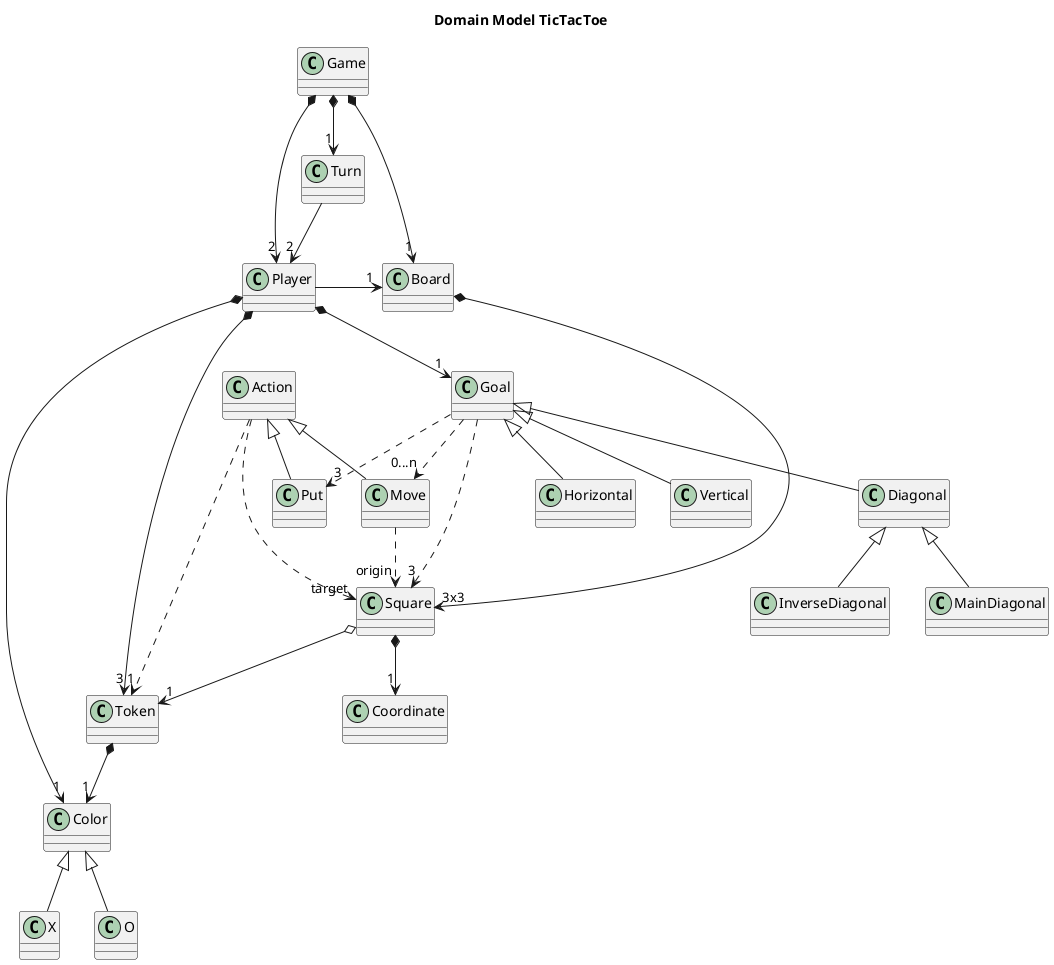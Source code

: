@startuml Context
Title Domain Model TicTacToe
Game *--> "2" Player
Game *-down-> "1" Turn
Game *--> "1" Board

Turn --> "2" Player
Player -right-> "1" Board
Player *--> "1" Goal
Player *--> "1" Color
Player *--> "3" Token
Color <|-- X
Color <|-- O

Board *--> "3x3" Square
Square *-down-> "1" Coordinate
Square  o--> "1" Token
Token *--> "1" Color

Action <|-- Put
Action <|-- Move
Action ..> "1" Token
Action ..> "target" Square


Diagonal -up-|> Goal
Diagonal <|-- MainDiagonal
Diagonal <|-- InverseDiagonal
Horizontal -up-|> Goal
Vertical  -up-|> Goal

Goal ..> "3" Put
Goal ..> "0...n" Move
Move ..> "origin" Square
Goal ..> "3" Square



@enduml








